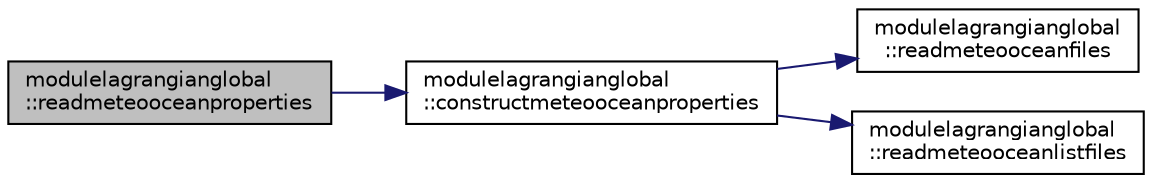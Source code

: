 digraph "modulelagrangianglobal::readmeteooceanproperties"
{
 // LATEX_PDF_SIZE
  edge [fontname="Helvetica",fontsize="10",labelfontname="Helvetica",labelfontsize="10"];
  node [fontname="Helvetica",fontsize="10",shape=record];
  rankdir="LR";
  Node1 [label="modulelagrangianglobal\l::readmeteooceanproperties",height=0.2,width=0.4,color="black", fillcolor="grey75", style="filled", fontcolor="black",tooltip=" "];
  Node1 -> Node2 [color="midnightblue",fontsize="10",style="solid",fontname="Helvetica"];
  Node2 [label="modulelagrangianglobal\l::constructmeteooceanproperties",height=0.2,width=0.4,color="black", fillcolor="white", style="filled",URL="$namespacemodulelagrangianglobal.html#afb3b7fc4fe38ef436cb911bb192358f1",tooltip=" "];
  Node2 -> Node3 [color="midnightblue",fontsize="10",style="solid",fontname="Helvetica"];
  Node3 [label="modulelagrangianglobal\l::readmeteooceanfiles",height=0.2,width=0.4,color="black", fillcolor="white", style="filled",URL="$namespacemodulelagrangianglobal.html#aa7411b9f44061b325d38671fe7aefded",tooltip=" "];
  Node2 -> Node4 [color="midnightblue",fontsize="10",style="solid",fontname="Helvetica"];
  Node4 [label="modulelagrangianglobal\l::readmeteooceanlistfiles",height=0.2,width=0.4,color="black", fillcolor="white", style="filled",URL="$namespacemodulelagrangianglobal.html#ae46ac0f2e57613d902f2c85755570a82",tooltip=" "];
}
